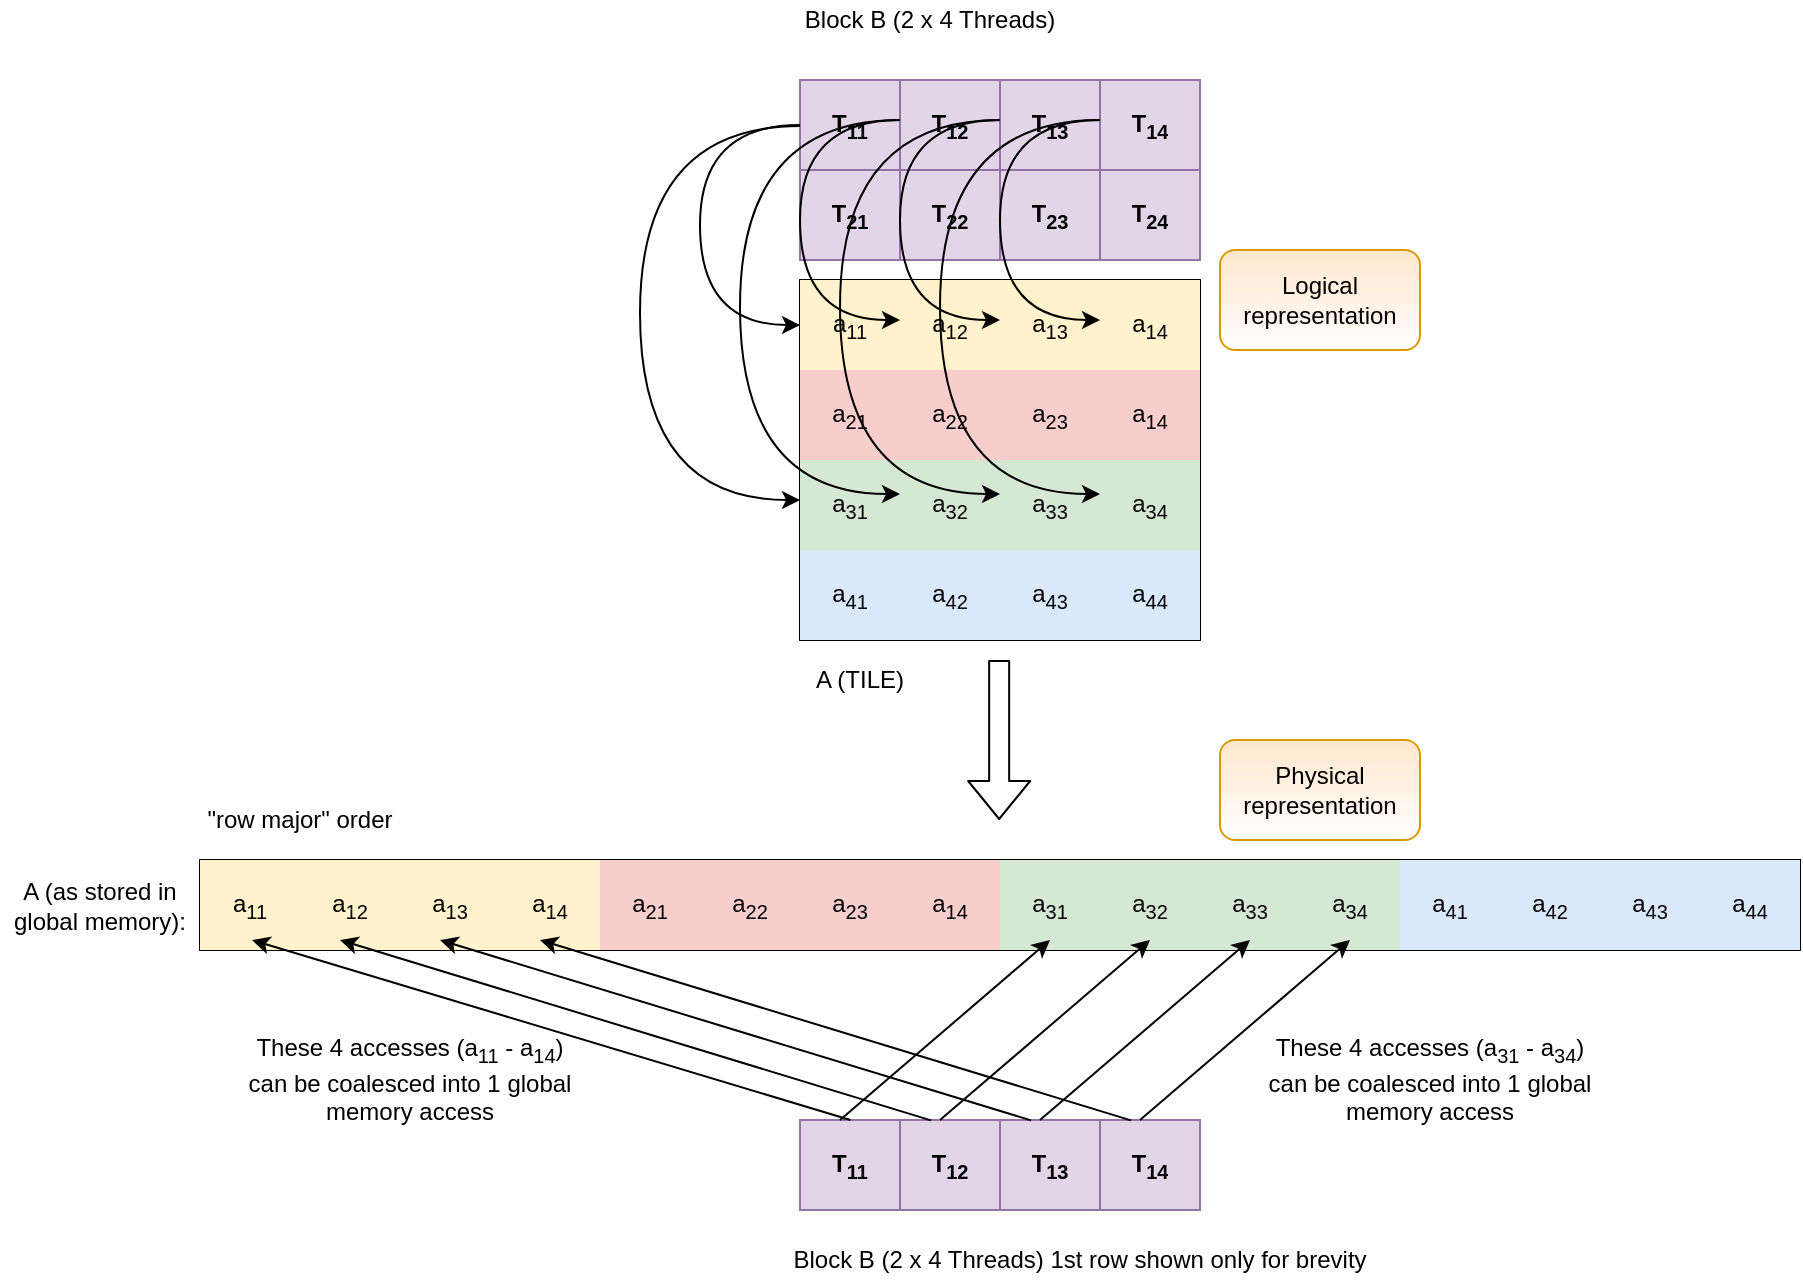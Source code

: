 <mxfile version="14.6.13" type="device"><diagram id="IkiOLLEyz4hqZiaTVWMJ" name="Page-1"><mxGraphModel dx="1106" dy="997" grid="1" gridSize="10" guides="1" tooltips="1" connect="1" arrows="1" fold="1" page="1" pageScale="1" pageWidth="2000" pageHeight="2000" math="0" shadow="0"><root><mxCell id="0"/><mxCell id="1" parent="0"/><mxCell id="1GtvzsKPoJXNkbySQavU-113" value="" style="rounded=1;whiteSpace=wrap;html=1;fillColor=#ffe6cc;strokeColor=#d79b00;gradientColor=#ffffff;" vertex="1" parent="1"><mxGeometry x="650" y="400" width="100" height="50" as="geometry"/></mxCell><mxCell id="1GtvzsKPoJXNkbySQavU-112" value="" style="rounded=1;whiteSpace=wrap;html=1;fillColor=#ffe6cc;strokeColor=#d79b00;gradientColor=#ffffff;" vertex="1" parent="1"><mxGeometry x="650" y="155" width="100" height="50" as="geometry"/></mxCell><mxCell id="1GtvzsKPoJXNkbySQavU-2" value="" style="shape=table;html=1;whiteSpace=wrap;startSize=0;container=1;collapsible=0;childLayout=tableLayout;" vertex="1" parent="1"><mxGeometry x="440" y="170" width="200" height="180" as="geometry"/></mxCell><mxCell id="1GtvzsKPoJXNkbySQavU-3" value="" style="shape=partialRectangle;html=1;whiteSpace=wrap;collapsible=0;dropTarget=0;pointerEvents=0;fillColor=none;top=0;left=0;bottom=0;right=0;points=[[0,0.5],[1,0.5]];portConstraint=eastwest;" vertex="1" parent="1GtvzsKPoJXNkbySQavU-2"><mxGeometry width="200" height="45" as="geometry"/></mxCell><mxCell id="1GtvzsKPoJXNkbySQavU-4" value="a&lt;sub&gt;11&lt;/sub&gt;" style="shape=partialRectangle;html=1;whiteSpace=wrap;connectable=0;fillColor=#fff2cc;top=0;left=0;bottom=0;right=0;overflow=hidden;strokeColor=#d6b656;" vertex="1" parent="1GtvzsKPoJXNkbySQavU-3"><mxGeometry width="50" height="45" as="geometry"/></mxCell><mxCell id="1GtvzsKPoJXNkbySQavU-5" value="&lt;span&gt;a&lt;/span&gt;&lt;sub&gt;12&lt;/sub&gt;" style="shape=partialRectangle;html=1;whiteSpace=wrap;connectable=0;fillColor=#fff2cc;top=0;left=0;bottom=0;right=0;overflow=hidden;strokeColor=#d6b656;" vertex="1" parent="1GtvzsKPoJXNkbySQavU-3"><mxGeometry x="50" width="50" height="45" as="geometry"/></mxCell><mxCell id="1GtvzsKPoJXNkbySQavU-6" value="&lt;span&gt;a&lt;/span&gt;&lt;sub&gt;13&lt;/sub&gt;" style="shape=partialRectangle;html=1;whiteSpace=wrap;connectable=0;fillColor=#fff2cc;top=0;left=0;bottom=0;right=0;overflow=hidden;strokeColor=#d6b656;" vertex="1" parent="1GtvzsKPoJXNkbySQavU-3"><mxGeometry x="100" width="50" height="45" as="geometry"/></mxCell><mxCell id="1GtvzsKPoJXNkbySQavU-15" value="&lt;span&gt;a&lt;/span&gt;&lt;sub&gt;14&lt;/sub&gt;" style="shape=partialRectangle;html=1;whiteSpace=wrap;connectable=0;fillColor=#fff2cc;top=0;left=0;bottom=0;right=0;overflow=hidden;strokeColor=#d6b656;" vertex="1" parent="1GtvzsKPoJXNkbySQavU-3"><mxGeometry x="150" width="50" height="45" as="geometry"/></mxCell><mxCell id="1GtvzsKPoJXNkbySQavU-7" value="" style="shape=partialRectangle;html=1;whiteSpace=wrap;collapsible=0;dropTarget=0;pointerEvents=0;fillColor=none;top=0;left=0;bottom=0;right=0;points=[[0,0.5],[1,0.5]];portConstraint=eastwest;" vertex="1" parent="1GtvzsKPoJXNkbySQavU-2"><mxGeometry y="45" width="200" height="45" as="geometry"/></mxCell><mxCell id="1GtvzsKPoJXNkbySQavU-8" value="&lt;span&gt;a&lt;/span&gt;&lt;sub&gt;21&lt;/sub&gt;" style="shape=partialRectangle;html=1;whiteSpace=wrap;connectable=0;fillColor=#f8cecc;top=0;left=0;bottom=0;right=0;overflow=hidden;strokeColor=#b85450;" vertex="1" parent="1GtvzsKPoJXNkbySQavU-7"><mxGeometry width="50" height="45" as="geometry"/></mxCell><mxCell id="1GtvzsKPoJXNkbySQavU-9" value="&lt;span&gt;a&lt;/span&gt;&lt;sub&gt;22&lt;/sub&gt;" style="shape=partialRectangle;html=1;whiteSpace=wrap;connectable=0;fillColor=#f8cecc;top=0;left=0;bottom=0;right=0;overflow=hidden;strokeColor=#b85450;" vertex="1" parent="1GtvzsKPoJXNkbySQavU-7"><mxGeometry x="50" width="50" height="45" as="geometry"/></mxCell><mxCell id="1GtvzsKPoJXNkbySQavU-10" value="&lt;span&gt;a&lt;/span&gt;&lt;sub&gt;23&lt;/sub&gt;" style="shape=partialRectangle;html=1;whiteSpace=wrap;connectable=0;fillColor=#f8cecc;top=0;left=0;bottom=0;right=0;overflow=hidden;strokeColor=#b85450;" vertex="1" parent="1GtvzsKPoJXNkbySQavU-7"><mxGeometry x="100" width="50" height="45" as="geometry"/></mxCell><mxCell id="1GtvzsKPoJXNkbySQavU-16" value="&lt;span&gt;a&lt;/span&gt;&lt;sub&gt;14&lt;/sub&gt;" style="shape=partialRectangle;html=1;whiteSpace=wrap;connectable=0;fillColor=#f8cecc;top=0;left=0;bottom=0;right=0;overflow=hidden;strokeColor=#b85450;" vertex="1" parent="1GtvzsKPoJXNkbySQavU-7"><mxGeometry x="150" width="50" height="45" as="geometry"/></mxCell><mxCell id="1GtvzsKPoJXNkbySQavU-18" style="shape=partialRectangle;html=1;whiteSpace=wrap;collapsible=0;dropTarget=0;pointerEvents=0;fillColor=none;top=0;left=0;bottom=0;right=0;points=[[0,0.5],[1,0.5]];portConstraint=eastwest;" vertex="1" parent="1GtvzsKPoJXNkbySQavU-2"><mxGeometry y="90" width="200" height="45" as="geometry"/></mxCell><mxCell id="1GtvzsKPoJXNkbySQavU-19" value="&lt;span&gt;a&lt;/span&gt;&lt;sub&gt;31&lt;/sub&gt;" style="shape=partialRectangle;html=1;whiteSpace=wrap;connectable=0;fillColor=#d5e8d4;top=0;left=0;bottom=0;right=0;overflow=hidden;strokeColor=#82b366;" vertex="1" parent="1GtvzsKPoJXNkbySQavU-18"><mxGeometry width="50" height="45" as="geometry"/></mxCell><mxCell id="1GtvzsKPoJXNkbySQavU-20" value="&lt;span&gt;a&lt;/span&gt;&lt;sub&gt;32&lt;/sub&gt;" style="shape=partialRectangle;html=1;whiteSpace=wrap;connectable=0;fillColor=#d5e8d4;top=0;left=0;bottom=0;right=0;overflow=hidden;strokeColor=#82b366;" vertex="1" parent="1GtvzsKPoJXNkbySQavU-18"><mxGeometry x="50" width="50" height="45" as="geometry"/></mxCell><mxCell id="1GtvzsKPoJXNkbySQavU-21" value="&lt;span&gt;a&lt;/span&gt;&lt;sub&gt;33&lt;/sub&gt;" style="shape=partialRectangle;html=1;whiteSpace=wrap;connectable=0;fillColor=#d5e8d4;top=0;left=0;bottom=0;right=0;overflow=hidden;strokeColor=#82b366;" vertex="1" parent="1GtvzsKPoJXNkbySQavU-18"><mxGeometry x="100" width="50" height="45" as="geometry"/></mxCell><mxCell id="1GtvzsKPoJXNkbySQavU-22" value="&lt;span&gt;a&lt;/span&gt;&lt;sub&gt;34&lt;/sub&gt;" style="shape=partialRectangle;html=1;whiteSpace=wrap;connectable=0;fillColor=#d5e8d4;top=0;left=0;bottom=0;right=0;overflow=hidden;strokeColor=#82b366;" vertex="1" parent="1GtvzsKPoJXNkbySQavU-18"><mxGeometry x="150" width="50" height="45" as="geometry"/></mxCell><mxCell id="1GtvzsKPoJXNkbySQavU-11" value="" style="shape=partialRectangle;html=1;whiteSpace=wrap;collapsible=0;dropTarget=0;pointerEvents=0;fillColor=none;top=0;left=0;bottom=0;right=0;points=[[0,0.5],[1,0.5]];portConstraint=eastwest;" vertex="1" parent="1GtvzsKPoJXNkbySQavU-2"><mxGeometry y="135" width="200" height="45" as="geometry"/></mxCell><mxCell id="1GtvzsKPoJXNkbySQavU-12" value="&lt;span&gt;a&lt;/span&gt;&lt;sub&gt;41&lt;/sub&gt;" style="shape=partialRectangle;html=1;whiteSpace=wrap;connectable=0;fillColor=#dae8fc;top=0;left=0;bottom=0;right=0;overflow=hidden;strokeColor=#6c8ebf;" vertex="1" parent="1GtvzsKPoJXNkbySQavU-11"><mxGeometry width="50" height="45" as="geometry"/></mxCell><mxCell id="1GtvzsKPoJXNkbySQavU-13" value="&lt;span&gt;a&lt;/span&gt;&lt;sub&gt;42&lt;/sub&gt;" style="shape=partialRectangle;html=1;whiteSpace=wrap;connectable=0;fillColor=#dae8fc;top=0;left=0;bottom=0;right=0;overflow=hidden;strokeColor=#6c8ebf;" vertex="1" parent="1GtvzsKPoJXNkbySQavU-11"><mxGeometry x="50" width="50" height="45" as="geometry"/></mxCell><mxCell id="1GtvzsKPoJXNkbySQavU-14" value="a&lt;sub&gt;43&lt;/sub&gt;" style="shape=partialRectangle;html=1;whiteSpace=wrap;connectable=0;fillColor=#dae8fc;top=0;left=0;bottom=0;right=0;overflow=hidden;strokeColor=#6c8ebf;" vertex="1" parent="1GtvzsKPoJXNkbySQavU-11"><mxGeometry x="100" width="50" height="45" as="geometry"/></mxCell><mxCell id="1GtvzsKPoJXNkbySQavU-17" value="&lt;span&gt;a&lt;/span&gt;&lt;sub&gt;44&lt;/sub&gt;" style="shape=partialRectangle;html=1;whiteSpace=wrap;connectable=0;fillColor=#dae8fc;top=0;left=0;bottom=0;right=0;overflow=hidden;strokeColor=#6c8ebf;" vertex="1" parent="1GtvzsKPoJXNkbySQavU-11"><mxGeometry x="150" width="50" height="45" as="geometry"/></mxCell><mxCell id="1GtvzsKPoJXNkbySQavU-23" value="" style="shape=flexArrow;endArrow=classic;html=1;" edge="1" parent="1"><mxGeometry width="50" height="50" relative="1" as="geometry"><mxPoint x="539.58" y="360" as="sourcePoint"/><mxPoint x="539.58" y="440" as="targetPoint"/></mxGeometry></mxCell><mxCell id="1GtvzsKPoJXNkbySQavU-24" value="" style="shape=table;html=1;whiteSpace=wrap;startSize=0;container=1;collapsible=0;childLayout=tableLayout;" vertex="1" parent="1"><mxGeometry x="140" y="460" width="800" height="45" as="geometry"/></mxCell><mxCell id="1GtvzsKPoJXNkbySQavU-25" value="" style="shape=partialRectangle;html=1;whiteSpace=wrap;collapsible=0;dropTarget=0;pointerEvents=0;fillColor=none;top=0;left=0;bottom=0;right=0;points=[[0,0.5],[1,0.5]];portConstraint=eastwest;" vertex="1" parent="1GtvzsKPoJXNkbySQavU-24"><mxGeometry width="800" height="45" as="geometry"/></mxCell><mxCell id="1GtvzsKPoJXNkbySQavU-26" value="a&lt;sub&gt;11&lt;/sub&gt;" style="shape=partialRectangle;html=1;whiteSpace=wrap;connectable=0;top=0;left=0;bottom=0;right=0;overflow=hidden;fillColor=#fff2cc;strokeColor=#d6b656;" vertex="1" parent="1GtvzsKPoJXNkbySQavU-25"><mxGeometry width="50" height="45" as="geometry"/></mxCell><mxCell id="1GtvzsKPoJXNkbySQavU-27" value="a&lt;sub&gt;12&lt;/sub&gt;" style="shape=partialRectangle;html=1;whiteSpace=wrap;connectable=0;top=0;left=0;bottom=0;right=0;overflow=hidden;fillColor=#fff2cc;strokeColor=#d6b656;" vertex="1" parent="1GtvzsKPoJXNkbySQavU-25"><mxGeometry x="50" width="50" height="45" as="geometry"/></mxCell><mxCell id="1GtvzsKPoJXNkbySQavU-28" value="a&lt;sub&gt;13&lt;/sub&gt;" style="shape=partialRectangle;html=1;whiteSpace=wrap;connectable=0;top=0;left=0;bottom=0;right=0;overflow=hidden;fillColor=#fff2cc;strokeColor=#d6b656;" vertex="1" parent="1GtvzsKPoJXNkbySQavU-25"><mxGeometry x="100" width="50" height="45" as="geometry"/></mxCell><mxCell id="1GtvzsKPoJXNkbySQavU-29" value="a&lt;sub&gt;14&lt;/sub&gt;" style="shape=partialRectangle;html=1;whiteSpace=wrap;connectable=0;top=0;left=0;bottom=0;right=0;overflow=hidden;fillColor=#fff2cc;strokeColor=#d6b656;" vertex="1" parent="1GtvzsKPoJXNkbySQavU-25"><mxGeometry x="150" width="50" height="45" as="geometry"/></mxCell><mxCell id="1GtvzsKPoJXNkbySQavU-45" value="a&lt;sub&gt;21&lt;/sub&gt;" style="shape=partialRectangle;html=1;whiteSpace=wrap;connectable=0;fillColor=#f8cecc;top=0;left=0;bottom=0;right=0;overflow=hidden;strokeColor=#b85450;" vertex="1" parent="1GtvzsKPoJXNkbySQavU-25"><mxGeometry x="200" width="50" height="45" as="geometry"/></mxCell><mxCell id="1GtvzsKPoJXNkbySQavU-46" value="a&lt;sub&gt;22&lt;/sub&gt;" style="shape=partialRectangle;html=1;whiteSpace=wrap;connectable=0;fillColor=#f8cecc;top=0;left=0;bottom=0;right=0;overflow=hidden;strokeColor=#b85450;" vertex="1" parent="1GtvzsKPoJXNkbySQavU-25"><mxGeometry x="250" width="50" height="45" as="geometry"/></mxCell><mxCell id="1GtvzsKPoJXNkbySQavU-47" value="a&lt;sub&gt;23&lt;/sub&gt;" style="shape=partialRectangle;html=1;whiteSpace=wrap;connectable=0;fillColor=#f8cecc;top=0;left=0;bottom=0;right=0;overflow=hidden;strokeColor=#b85450;" vertex="1" parent="1GtvzsKPoJXNkbySQavU-25"><mxGeometry x="300" width="50" height="45" as="geometry"/></mxCell><mxCell id="1GtvzsKPoJXNkbySQavU-48" value="a&lt;sub&gt;14&lt;/sub&gt;" style="shape=partialRectangle;html=1;whiteSpace=wrap;connectable=0;fillColor=#f8cecc;top=0;left=0;bottom=0;right=0;overflow=hidden;strokeColor=#b85450;" vertex="1" parent="1GtvzsKPoJXNkbySQavU-25"><mxGeometry x="350" width="50" height="45" as="geometry"/></mxCell><mxCell id="1GtvzsKPoJXNkbySQavU-49" value="a&lt;sub&gt;31&lt;/sub&gt;" style="shape=partialRectangle;html=1;whiteSpace=wrap;connectable=0;fillColor=#d5e8d4;top=0;left=0;bottom=0;right=0;overflow=hidden;strokeColor=#82b366;" vertex="1" parent="1GtvzsKPoJXNkbySQavU-25"><mxGeometry x="400" width="50" height="45" as="geometry"/></mxCell><mxCell id="1GtvzsKPoJXNkbySQavU-50" value="a&lt;sub&gt;32&lt;/sub&gt;" style="shape=partialRectangle;html=1;whiteSpace=wrap;connectable=0;fillColor=#d5e8d4;top=0;left=0;bottom=0;right=0;overflow=hidden;strokeColor=#82b366;" vertex="1" parent="1GtvzsKPoJXNkbySQavU-25"><mxGeometry x="450" width="50" height="45" as="geometry"/></mxCell><mxCell id="1GtvzsKPoJXNkbySQavU-51" value="a&lt;sub&gt;33&lt;/sub&gt;" style="shape=partialRectangle;html=1;whiteSpace=wrap;connectable=0;fillColor=#d5e8d4;top=0;left=0;bottom=0;right=0;overflow=hidden;strokeColor=#82b366;" vertex="1" parent="1GtvzsKPoJXNkbySQavU-25"><mxGeometry x="500" width="50" height="45" as="geometry"/></mxCell><mxCell id="1GtvzsKPoJXNkbySQavU-52" value="a&lt;sub&gt;34&lt;/sub&gt;" style="shape=partialRectangle;html=1;whiteSpace=wrap;connectable=0;fillColor=#d5e8d4;top=0;left=0;bottom=0;right=0;overflow=hidden;strokeColor=#82b366;" vertex="1" parent="1GtvzsKPoJXNkbySQavU-25"><mxGeometry x="550" width="50" height="45" as="geometry"/></mxCell><mxCell id="1GtvzsKPoJXNkbySQavU-53" value="a&lt;sub&gt;41&lt;/sub&gt;" style="shape=partialRectangle;html=1;whiteSpace=wrap;connectable=0;fillColor=#dae8fc;top=0;left=0;bottom=0;right=0;overflow=hidden;strokeColor=#6c8ebf;" vertex="1" parent="1GtvzsKPoJXNkbySQavU-25"><mxGeometry x="600" width="50" height="45" as="geometry"/></mxCell><mxCell id="1GtvzsKPoJXNkbySQavU-54" value="a&lt;sub&gt;42&lt;/sub&gt;" style="shape=partialRectangle;html=1;whiteSpace=wrap;connectable=0;fillColor=#dae8fc;top=0;left=0;bottom=0;right=0;overflow=hidden;strokeColor=#6c8ebf;" vertex="1" parent="1GtvzsKPoJXNkbySQavU-25"><mxGeometry x="650" width="50" height="45" as="geometry"/></mxCell><mxCell id="1GtvzsKPoJXNkbySQavU-55" value="a&lt;sub&gt;43&lt;/sub&gt;" style="shape=partialRectangle;html=1;whiteSpace=wrap;connectable=0;fillColor=#dae8fc;top=0;left=0;bottom=0;right=0;overflow=hidden;strokeColor=#6c8ebf;" vertex="1" parent="1GtvzsKPoJXNkbySQavU-25"><mxGeometry x="700" width="50" height="45" as="geometry"/></mxCell><mxCell id="1GtvzsKPoJXNkbySQavU-56" value="a&lt;sub&gt;44&lt;/sub&gt;" style="shape=partialRectangle;html=1;whiteSpace=wrap;connectable=0;fillColor=#dae8fc;top=0;left=0;bottom=0;right=0;overflow=hidden;strokeColor=#6c8ebf;" vertex="1" parent="1GtvzsKPoJXNkbySQavU-25"><mxGeometry x="750" width="50" height="45" as="geometry"/></mxCell><mxCell id="1GtvzsKPoJXNkbySQavU-57" value="&quot;row major&quot; order" style="text;html=1;strokeColor=none;fillColor=none;align=center;verticalAlign=middle;whiteSpace=wrap;rounded=0;" vertex="1" parent="1"><mxGeometry x="140" y="430" width="100" height="20" as="geometry"/></mxCell><mxCell id="1GtvzsKPoJXNkbySQavU-58" value="" style="shape=table;html=1;whiteSpace=wrap;startSize=0;container=1;collapsible=0;childLayout=tableLayout;fillColor=#e1d5e7;strokeColor=#9673a6;fontStyle=1" vertex="1" parent="1"><mxGeometry x="440" y="70" width="200" height="90" as="geometry"/></mxCell><mxCell id="1GtvzsKPoJXNkbySQavU-59" value="" style="shape=partialRectangle;html=1;whiteSpace=wrap;collapsible=0;dropTarget=0;pointerEvents=0;fillColor=none;top=0;left=0;bottom=0;right=0;points=[[0,0.5],[1,0.5]];portConstraint=eastwest;" vertex="1" parent="1GtvzsKPoJXNkbySQavU-58"><mxGeometry width="200" height="45" as="geometry"/></mxCell><mxCell id="1GtvzsKPoJXNkbySQavU-60" value="T&lt;sub&gt;11&lt;/sub&gt;" style="shape=partialRectangle;html=1;whiteSpace=wrap;connectable=0;fillColor=none;top=0;left=0;bottom=0;right=0;overflow=hidden;fontStyle=1" vertex="1" parent="1GtvzsKPoJXNkbySQavU-59"><mxGeometry width="50" height="45" as="geometry"/></mxCell><mxCell id="1GtvzsKPoJXNkbySQavU-61" value="&lt;span&gt;T&lt;/span&gt;&lt;sub&gt;12&lt;/sub&gt;" style="shape=partialRectangle;html=1;whiteSpace=wrap;connectable=0;fillColor=none;top=0;left=0;bottom=0;right=0;overflow=hidden;fontStyle=1" vertex="1" parent="1GtvzsKPoJXNkbySQavU-59"><mxGeometry x="50" width="50" height="45" as="geometry"/></mxCell><mxCell id="1GtvzsKPoJXNkbySQavU-73" value="&lt;b&gt;&lt;span&gt;T&lt;/span&gt;&lt;sub&gt;13&lt;/sub&gt;&lt;/b&gt;" style="shape=partialRectangle;html=1;whiteSpace=wrap;connectable=0;fillColor=none;top=0;left=0;bottom=0;right=0;overflow=hidden;" vertex="1" parent="1GtvzsKPoJXNkbySQavU-59"><mxGeometry x="100" width="50" height="45" as="geometry"/></mxCell><mxCell id="1GtvzsKPoJXNkbySQavU-75" value="&lt;b&gt;&lt;span&gt;T&lt;/span&gt;&lt;sub&gt;14&lt;/sub&gt;&lt;/b&gt;" style="shape=partialRectangle;html=1;whiteSpace=wrap;connectable=0;fillColor=none;top=0;left=0;bottom=0;right=0;overflow=hidden;" vertex="1" parent="1GtvzsKPoJXNkbySQavU-59"><mxGeometry x="150" width="50" height="45" as="geometry"/></mxCell><mxCell id="1GtvzsKPoJXNkbySQavU-63" value="" style="shape=partialRectangle;html=1;whiteSpace=wrap;collapsible=0;dropTarget=0;pointerEvents=0;fillColor=none;top=0;left=0;bottom=0;right=0;points=[[0,0.5],[1,0.5]];portConstraint=eastwest;" vertex="1" parent="1GtvzsKPoJXNkbySQavU-58"><mxGeometry y="45" width="200" height="45" as="geometry"/></mxCell><mxCell id="1GtvzsKPoJXNkbySQavU-64" value="&lt;b&gt;&lt;span&gt;T&lt;/span&gt;&lt;sub&gt;21&lt;/sub&gt;&lt;/b&gt;" style="shape=partialRectangle;html=1;whiteSpace=wrap;connectable=0;fillColor=none;top=0;left=0;bottom=0;right=0;overflow=hidden;" vertex="1" parent="1GtvzsKPoJXNkbySQavU-63"><mxGeometry width="50" height="45" as="geometry"/></mxCell><mxCell id="1GtvzsKPoJXNkbySQavU-65" value="&lt;b&gt;&lt;span&gt;T&lt;/span&gt;&lt;sub&gt;22&lt;/sub&gt;&lt;/b&gt;" style="shape=partialRectangle;html=1;whiteSpace=wrap;connectable=0;fillColor=none;top=0;left=0;bottom=0;right=0;overflow=hidden;" vertex="1" parent="1GtvzsKPoJXNkbySQavU-63"><mxGeometry x="50" width="50" height="45" as="geometry"/></mxCell><mxCell id="1GtvzsKPoJXNkbySQavU-74" value="&lt;b&gt;&lt;span&gt;T&lt;/span&gt;&lt;sub&gt;23&lt;/sub&gt;&lt;/b&gt;" style="shape=partialRectangle;html=1;whiteSpace=wrap;connectable=0;fillColor=none;top=0;left=0;bottom=0;right=0;overflow=hidden;" vertex="1" parent="1GtvzsKPoJXNkbySQavU-63"><mxGeometry x="100" width="50" height="45" as="geometry"/></mxCell><mxCell id="1GtvzsKPoJXNkbySQavU-76" value="&lt;b&gt;&lt;span&gt;T&lt;/span&gt;&lt;sub&gt;24&lt;/sub&gt;&lt;/b&gt;" style="shape=partialRectangle;html=1;whiteSpace=wrap;connectable=0;fillColor=none;top=0;left=0;bottom=0;right=0;overflow=hidden;" vertex="1" parent="1GtvzsKPoJXNkbySQavU-63"><mxGeometry x="150" width="50" height="45" as="geometry"/></mxCell><mxCell id="1GtvzsKPoJXNkbySQavU-71" value="" style="endArrow=classic;html=1;edgeStyle=orthogonalEdgeStyle;curved=1;exitX=0;exitY=0.5;exitDx=0;exitDy=0;entryX=0;entryY=0.5;entryDx=0;entryDy=0;" edge="1" parent="1" source="1GtvzsKPoJXNkbySQavU-59" target="1GtvzsKPoJXNkbySQavU-3"><mxGeometry width="50" height="50" relative="1" as="geometry"><mxPoint x="230" y="220" as="sourcePoint"/><mxPoint x="280" y="170" as="targetPoint"/><Array as="points"><mxPoint x="390" y="93"/><mxPoint x="390" y="193"/></Array></mxGeometry></mxCell><mxCell id="1GtvzsKPoJXNkbySQavU-72" value="" style="endArrow=classic;html=1;edgeStyle=orthogonalEdgeStyle;curved=1;entryX=0;entryY=0.5;entryDx=0;entryDy=0;" edge="1" parent="1"><mxGeometry width="50" height="50" relative="1" as="geometry"><mxPoint x="440" y="93" as="sourcePoint"/><mxPoint x="440" y="280.0" as="targetPoint"/><Array as="points"><mxPoint x="360" y="93"/><mxPoint x="360" y="280"/></Array></mxGeometry></mxCell><mxCell id="1GtvzsKPoJXNkbySQavU-77" value="" style="endArrow=classic;html=1;edgeStyle=orthogonalEdgeStyle;curved=1;exitX=0;exitY=0.5;exitDx=0;exitDy=0;entryX=0;entryY=0.5;entryDx=0;entryDy=0;" edge="1" parent="1"><mxGeometry width="50" height="50" relative="1" as="geometry"><mxPoint x="490" y="90.0" as="sourcePoint"/><mxPoint x="490" y="190.0" as="targetPoint"/><Array as="points"><mxPoint x="440" y="90.5"/><mxPoint x="440" y="190.5"/></Array></mxGeometry></mxCell><mxCell id="1GtvzsKPoJXNkbySQavU-78" value="" style="endArrow=classic;html=1;edgeStyle=orthogonalEdgeStyle;curved=1;exitX=0;exitY=0.5;exitDx=0;exitDy=0;entryX=0;entryY=0.5;entryDx=0;entryDy=0;" edge="1" parent="1"><mxGeometry width="50" height="50" relative="1" as="geometry"><mxPoint x="540" y="90.0" as="sourcePoint"/><mxPoint x="540" y="190.0" as="targetPoint"/><Array as="points"><mxPoint x="490" y="90.5"/><mxPoint x="490" y="190.5"/></Array></mxGeometry></mxCell><mxCell id="1GtvzsKPoJXNkbySQavU-79" value="" style="endArrow=classic;html=1;edgeStyle=orthogonalEdgeStyle;curved=1;exitX=0;exitY=0.5;exitDx=0;exitDy=0;entryX=0;entryY=0.5;entryDx=0;entryDy=0;" edge="1" parent="1"><mxGeometry width="50" height="50" relative="1" as="geometry"><mxPoint x="590" y="90.0" as="sourcePoint"/><mxPoint x="590" y="190.0" as="targetPoint"/><Array as="points"><mxPoint x="540" y="90.5"/><mxPoint x="540" y="190.5"/></Array></mxGeometry></mxCell><mxCell id="1GtvzsKPoJXNkbySQavU-80" value="" style="endArrow=classic;html=1;edgeStyle=orthogonalEdgeStyle;curved=1;entryX=0;entryY=0.5;entryDx=0;entryDy=0;" edge="1" parent="1"><mxGeometry width="50" height="50" relative="1" as="geometry"><mxPoint x="490" y="90" as="sourcePoint"/><mxPoint x="490" y="277" as="targetPoint"/><Array as="points"><mxPoint x="410" y="90"/><mxPoint x="410" y="277"/></Array></mxGeometry></mxCell><mxCell id="1GtvzsKPoJXNkbySQavU-81" value="" style="endArrow=classic;html=1;edgeStyle=orthogonalEdgeStyle;curved=1;entryX=0;entryY=0.5;entryDx=0;entryDy=0;" edge="1" parent="1"><mxGeometry width="50" height="50" relative="1" as="geometry"><mxPoint x="540" y="90.0" as="sourcePoint"/><mxPoint x="540" y="277" as="targetPoint"/><Array as="points"><mxPoint x="460" y="90"/><mxPoint x="460" y="277"/></Array></mxGeometry></mxCell><mxCell id="1GtvzsKPoJXNkbySQavU-82" value="" style="endArrow=classic;html=1;edgeStyle=orthogonalEdgeStyle;curved=1;entryX=0;entryY=0.5;entryDx=0;entryDy=0;" edge="1" parent="1"><mxGeometry width="50" height="50" relative="1" as="geometry"><mxPoint x="590" y="90.0" as="sourcePoint"/><mxPoint x="590" y="277" as="targetPoint"/><Array as="points"><mxPoint x="510" y="90"/><mxPoint x="510" y="277"/></Array></mxGeometry></mxCell><mxCell id="1GtvzsKPoJXNkbySQavU-85" value="" style="shape=table;html=1;whiteSpace=wrap;startSize=0;container=1;collapsible=0;childLayout=tableLayout;fillColor=#e1d5e7;strokeColor=#9673a6;fontStyle=1" vertex="1" parent="1"><mxGeometry x="440" y="590" width="200" height="45" as="geometry"/></mxCell><mxCell id="1GtvzsKPoJXNkbySQavU-86" value="" style="shape=partialRectangle;html=1;whiteSpace=wrap;collapsible=0;dropTarget=0;pointerEvents=0;fillColor=none;top=0;left=0;bottom=0;right=0;points=[[0,0.5],[1,0.5]];portConstraint=eastwest;" vertex="1" parent="1GtvzsKPoJXNkbySQavU-85"><mxGeometry width="200" height="45" as="geometry"/></mxCell><mxCell id="1GtvzsKPoJXNkbySQavU-87" value="T&lt;sub&gt;11&lt;/sub&gt;" style="shape=partialRectangle;html=1;whiteSpace=wrap;connectable=0;fillColor=none;top=0;left=0;bottom=0;right=0;overflow=hidden;fontStyle=1" vertex="1" parent="1GtvzsKPoJXNkbySQavU-86"><mxGeometry width="50" height="45" as="geometry"/></mxCell><mxCell id="1GtvzsKPoJXNkbySQavU-88" value="&lt;span&gt;T&lt;/span&gt;&lt;sub&gt;12&lt;/sub&gt;" style="shape=partialRectangle;html=1;whiteSpace=wrap;connectable=0;fillColor=none;top=0;left=0;bottom=0;right=0;overflow=hidden;fontStyle=1" vertex="1" parent="1GtvzsKPoJXNkbySQavU-86"><mxGeometry x="50" width="50" height="45" as="geometry"/></mxCell><mxCell id="1GtvzsKPoJXNkbySQavU-89" value="&lt;b&gt;&lt;span&gt;T&lt;/span&gt;&lt;sub&gt;13&lt;/sub&gt;&lt;/b&gt;" style="shape=partialRectangle;html=1;whiteSpace=wrap;connectable=0;fillColor=none;top=0;left=0;bottom=0;right=0;overflow=hidden;" vertex="1" parent="1GtvzsKPoJXNkbySQavU-86"><mxGeometry x="100" width="50" height="45" as="geometry"/></mxCell><mxCell id="1GtvzsKPoJXNkbySQavU-90" value="&lt;b&gt;&lt;span&gt;T&lt;/span&gt;&lt;sub&gt;14&lt;/sub&gt;&lt;/b&gt;" style="shape=partialRectangle;html=1;whiteSpace=wrap;connectable=0;fillColor=none;top=0;left=0;bottom=0;right=0;overflow=hidden;" vertex="1" parent="1GtvzsKPoJXNkbySQavU-86"><mxGeometry x="150" width="50" height="45" as="geometry"/></mxCell><mxCell id="1GtvzsKPoJXNkbySQavU-96" value="" style="endArrow=classic;html=1;strokeWidth=1;" edge="1" parent="1" source="1GtvzsKPoJXNkbySQavU-86"><mxGeometry width="50" height="50" relative="1" as="geometry"><mxPoint x="340" y="620" as="sourcePoint"/><mxPoint x="166" y="500" as="targetPoint"/></mxGeometry></mxCell><mxCell id="1GtvzsKPoJXNkbySQavU-97" value="" style="endArrow=classic;html=1;strokeWidth=1;" edge="1" parent="1"><mxGeometry width="50" height="50" relative="1" as="geometry"><mxPoint x="505.535" y="590.18" as="sourcePoint"/><mxPoint x="210" y="500" as="targetPoint"/></mxGeometry></mxCell><mxCell id="1GtvzsKPoJXNkbySQavU-98" value="" style="endArrow=classic;html=1;strokeWidth=1;" edge="1" parent="1"><mxGeometry width="50" height="50" relative="1" as="geometry"><mxPoint x="555.535" y="590.18" as="sourcePoint"/><mxPoint x="260" y="500" as="targetPoint"/></mxGeometry></mxCell><mxCell id="1GtvzsKPoJXNkbySQavU-99" value="" style="endArrow=classic;html=1;strokeWidth=1;" edge="1" parent="1"><mxGeometry width="50" height="50" relative="1" as="geometry"><mxPoint x="605.535" y="590.18" as="sourcePoint"/><mxPoint x="310" y="500" as="targetPoint"/></mxGeometry></mxCell><mxCell id="1GtvzsKPoJXNkbySQavU-100" value="" style="endArrow=classic;html=1;strokeWidth=1;exitX=0.1;exitY=0;exitDx=0;exitDy=0;exitPerimeter=0;" edge="1" parent="1" source="1GtvzsKPoJXNkbySQavU-86"><mxGeometry width="50" height="50" relative="1" as="geometry"><mxPoint x="415.535" y="685.18" as="sourcePoint"/><mxPoint x="565" y="500" as="targetPoint"/></mxGeometry></mxCell><mxCell id="1GtvzsKPoJXNkbySQavU-101" value="" style="endArrow=classic;html=1;strokeWidth=1;exitX=0.1;exitY=0;exitDx=0;exitDy=0;exitPerimeter=0;" edge="1" parent="1"><mxGeometry width="50" height="50" relative="1" as="geometry"><mxPoint x="510" y="590" as="sourcePoint"/><mxPoint x="615" y="500" as="targetPoint"/></mxGeometry></mxCell><mxCell id="1GtvzsKPoJXNkbySQavU-102" value="" style="endArrow=classic;html=1;strokeWidth=1;exitX=0.1;exitY=0;exitDx=0;exitDy=0;exitPerimeter=0;" edge="1" parent="1"><mxGeometry width="50" height="50" relative="1" as="geometry"><mxPoint x="560" y="590" as="sourcePoint"/><mxPoint x="665" y="500" as="targetPoint"/></mxGeometry></mxCell><mxCell id="1GtvzsKPoJXNkbySQavU-103" value="" style="endArrow=classic;html=1;strokeWidth=1;exitX=0.1;exitY=0;exitDx=0;exitDy=0;exitPerimeter=0;" edge="1" parent="1"><mxGeometry width="50" height="50" relative="1" as="geometry"><mxPoint x="610" y="590" as="sourcePoint"/><mxPoint x="715" y="500" as="targetPoint"/></mxGeometry></mxCell><mxCell id="1GtvzsKPoJXNkbySQavU-104" value="These 4 accesses (a&lt;sub&gt;11&lt;/sub&gt; - a&lt;sub&gt;14&lt;/sub&gt;) can be coalesced into 1 global memory access" style="text;html=1;strokeColor=none;fillColor=none;align=center;verticalAlign=middle;whiteSpace=wrap;rounded=0;" vertex="1" parent="1"><mxGeometry x="160" y="560" width="170" height="20" as="geometry"/></mxCell><mxCell id="1GtvzsKPoJXNkbySQavU-105" value="These 4 accesses (a&lt;sub&gt;31&lt;/sub&gt;&amp;nbsp;- a&lt;sub&gt;34&lt;/sub&gt;) can be coalesced into 1 global memory access" style="text;html=1;strokeColor=none;fillColor=none;align=center;verticalAlign=middle;whiteSpace=wrap;rounded=0;" vertex="1" parent="1"><mxGeometry x="670" y="560" width="170" height="20" as="geometry"/></mxCell><mxCell id="1GtvzsKPoJXNkbySQavU-106" value="A (as stored in global memory):" style="text;html=1;strokeColor=none;fillColor=none;align=center;verticalAlign=middle;whiteSpace=wrap;rounded=0;" vertex="1" parent="1"><mxGeometry x="40" y="472.5" width="100" height="20" as="geometry"/></mxCell><mxCell id="1GtvzsKPoJXNkbySQavU-107" value="A (TILE)" style="text;html=1;strokeColor=none;fillColor=none;align=center;verticalAlign=middle;whiteSpace=wrap;rounded=0;" vertex="1" parent="1"><mxGeometry x="420" y="360" width="100" height="20" as="geometry"/></mxCell><mxCell id="1GtvzsKPoJXNkbySQavU-108" value="Logical representation" style="text;html=1;strokeColor=none;fillColor=none;align=center;verticalAlign=middle;whiteSpace=wrap;rounded=0;" vertex="1" parent="1"><mxGeometry x="650" y="170" width="100" height="20" as="geometry"/></mxCell><mxCell id="1GtvzsKPoJXNkbySQavU-109" value="Physical representation" style="text;html=1;strokeColor=none;fillColor=none;align=center;verticalAlign=middle;whiteSpace=wrap;rounded=0;" vertex="1" parent="1"><mxGeometry x="650" y="415" width="100" height="20" as="geometry"/></mxCell><mxCell id="1GtvzsKPoJXNkbySQavU-110" value="Block B (2 x 4 Threads)" style="text;html=1;strokeColor=none;fillColor=none;align=center;verticalAlign=middle;whiteSpace=wrap;rounded=0;" vertex="1" parent="1"><mxGeometry x="440" y="30" width="130" height="20" as="geometry"/></mxCell><mxCell id="1GtvzsKPoJXNkbySQavU-111" value="Block B (2 x 4 Threads) 1st row shown only for brevity" style="text;html=1;strokeColor=none;fillColor=none;align=center;verticalAlign=middle;whiteSpace=wrap;rounded=0;" vertex="1" parent="1"><mxGeometry x="380" y="650" width="400" height="20" as="geometry"/></mxCell></root></mxGraphModel></diagram></mxfile>